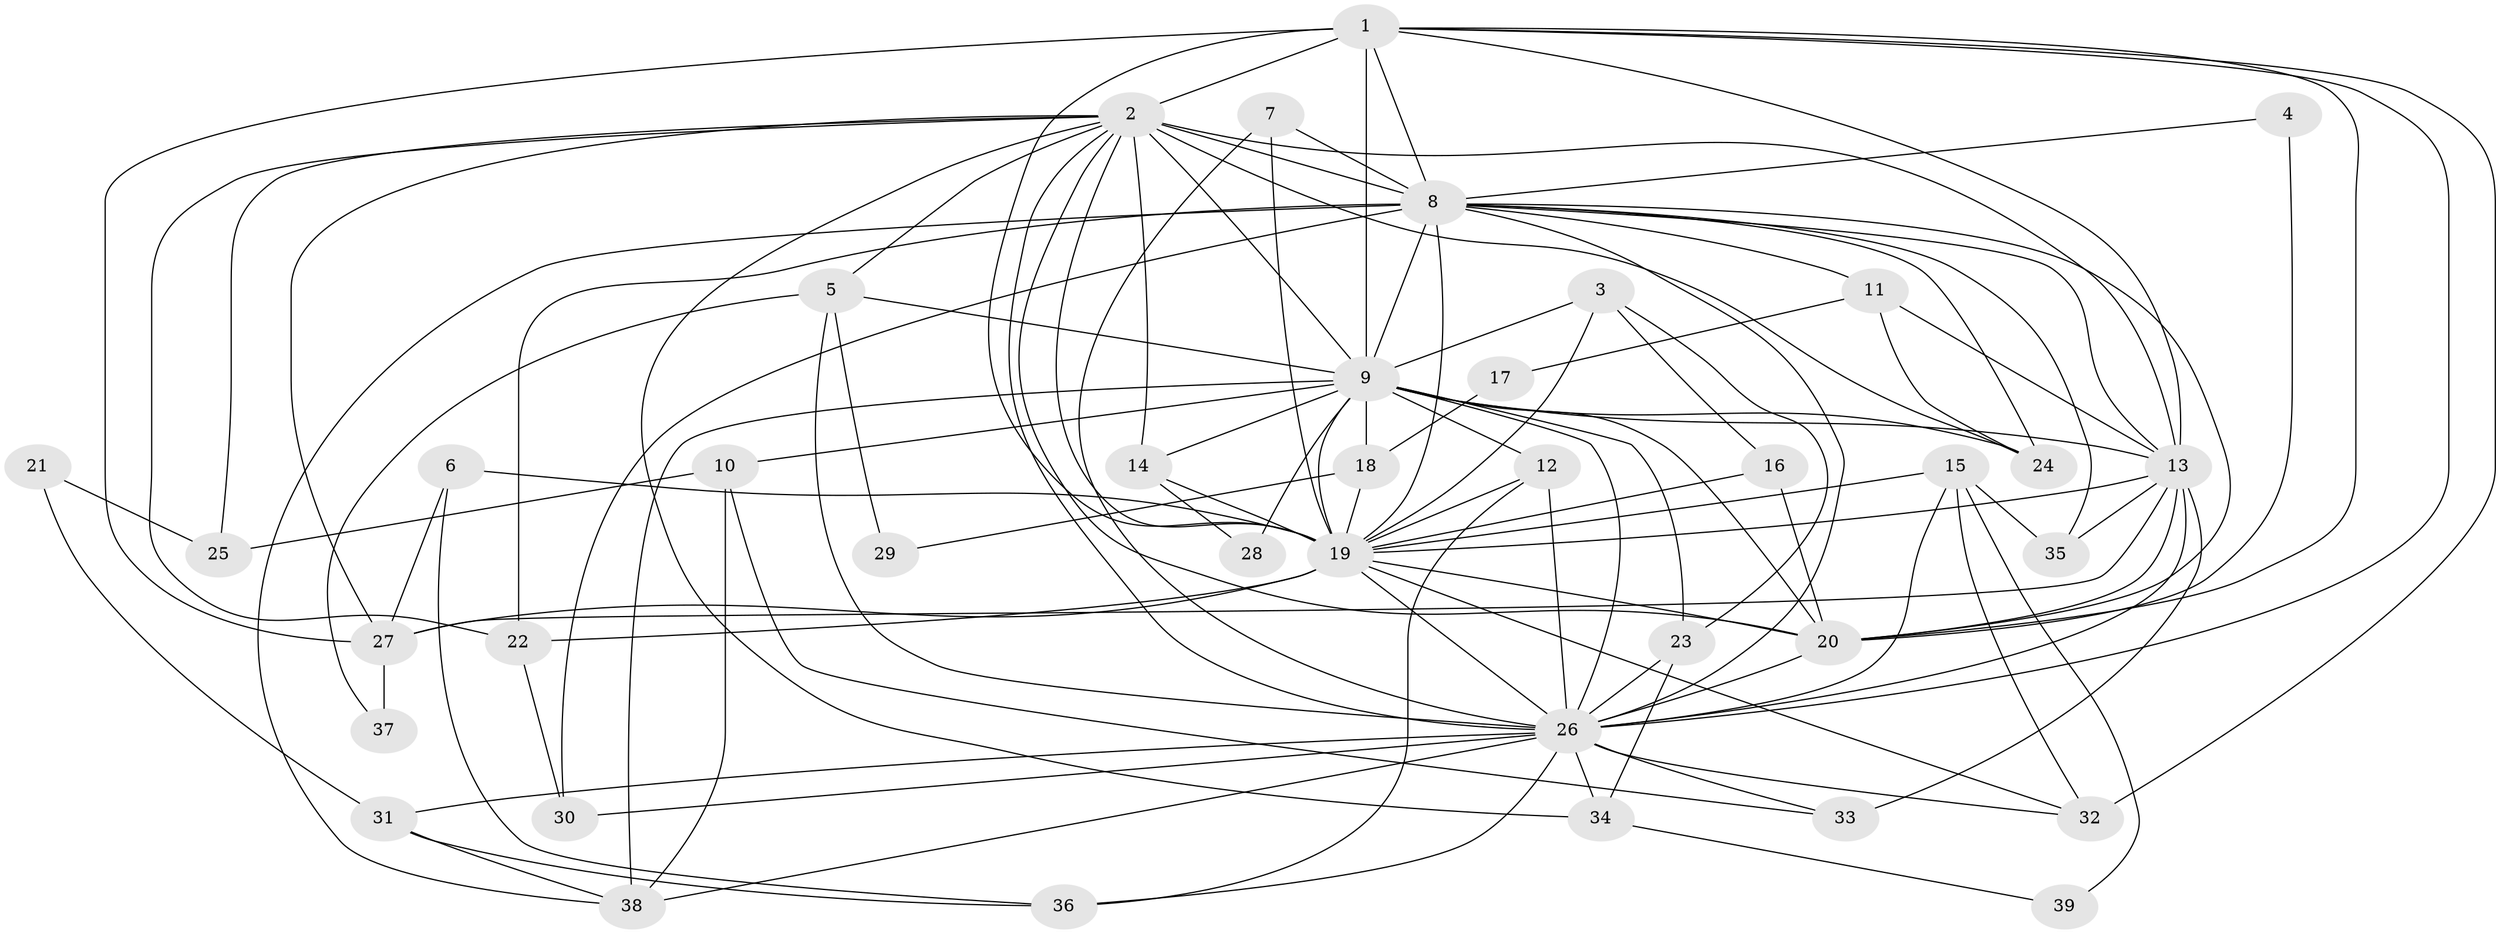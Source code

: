 // original degree distribution, {24: 0.01282051282051282, 20: 0.02564102564102564, 18: 0.02564102564102564, 21: 0.01282051282051282, 14: 0.01282051282051282, 13: 0.01282051282051282, 15: 0.01282051282051282, 10: 0.01282051282051282, 5: 0.038461538461538464, 2: 0.5256410256410257, 6: 0.02564102564102564, 4: 0.1794871794871795, 3: 0.10256410256410256}
// Generated by graph-tools (version 1.1) at 2025/01/03/09/25 03:01:22]
// undirected, 39 vertices, 110 edges
graph export_dot {
graph [start="1"]
  node [color=gray90,style=filled];
  1;
  2;
  3;
  4;
  5;
  6;
  7;
  8;
  9;
  10;
  11;
  12;
  13;
  14;
  15;
  16;
  17;
  18;
  19;
  20;
  21;
  22;
  23;
  24;
  25;
  26;
  27;
  28;
  29;
  30;
  31;
  32;
  33;
  34;
  35;
  36;
  37;
  38;
  39;
  1 -- 2 [weight=3.0];
  1 -- 8 [weight=2.0];
  1 -- 9 [weight=5.0];
  1 -- 13 [weight=2.0];
  1 -- 19 [weight=3.0];
  1 -- 20 [weight=2.0];
  1 -- 26 [weight=2.0];
  1 -- 27 [weight=1.0];
  1 -- 32 [weight=1.0];
  2 -- 5 [weight=1.0];
  2 -- 8 [weight=1.0];
  2 -- 9 [weight=2.0];
  2 -- 13 [weight=1.0];
  2 -- 14 [weight=1.0];
  2 -- 19 [weight=1.0];
  2 -- 20 [weight=1.0];
  2 -- 22 [weight=1.0];
  2 -- 24 [weight=1.0];
  2 -- 25 [weight=2.0];
  2 -- 26 [weight=1.0];
  2 -- 27 [weight=1.0];
  2 -- 34 [weight=1.0];
  3 -- 9 [weight=1.0];
  3 -- 16 [weight=1.0];
  3 -- 19 [weight=1.0];
  3 -- 23 [weight=1.0];
  4 -- 8 [weight=1.0];
  4 -- 20 [weight=1.0];
  5 -- 9 [weight=1.0];
  5 -- 26 [weight=1.0];
  5 -- 29 [weight=1.0];
  5 -- 37 [weight=1.0];
  6 -- 19 [weight=1.0];
  6 -- 27 [weight=1.0];
  6 -- 36 [weight=1.0];
  7 -- 8 [weight=1.0];
  7 -- 19 [weight=1.0];
  7 -- 26 [weight=1.0];
  8 -- 9 [weight=4.0];
  8 -- 11 [weight=1.0];
  8 -- 13 [weight=1.0];
  8 -- 19 [weight=1.0];
  8 -- 20 [weight=2.0];
  8 -- 22 [weight=1.0];
  8 -- 24 [weight=1.0];
  8 -- 26 [weight=1.0];
  8 -- 30 [weight=1.0];
  8 -- 35 [weight=1.0];
  8 -- 38 [weight=1.0];
  9 -- 10 [weight=1.0];
  9 -- 12 [weight=1.0];
  9 -- 13 [weight=2.0];
  9 -- 14 [weight=1.0];
  9 -- 18 [weight=2.0];
  9 -- 19 [weight=3.0];
  9 -- 20 [weight=3.0];
  9 -- 23 [weight=1.0];
  9 -- 24 [weight=2.0];
  9 -- 26 [weight=3.0];
  9 -- 28 [weight=2.0];
  9 -- 38 [weight=1.0];
  10 -- 25 [weight=1.0];
  10 -- 33 [weight=1.0];
  10 -- 38 [weight=1.0];
  11 -- 13 [weight=1.0];
  11 -- 17 [weight=1.0];
  11 -- 24 [weight=1.0];
  12 -- 19 [weight=1.0];
  12 -- 26 [weight=1.0];
  12 -- 36 [weight=1.0];
  13 -- 19 [weight=2.0];
  13 -- 20 [weight=1.0];
  13 -- 26 [weight=1.0];
  13 -- 27 [weight=1.0];
  13 -- 33 [weight=2.0];
  13 -- 35 [weight=1.0];
  14 -- 19 [weight=1.0];
  14 -- 28 [weight=1.0];
  15 -- 19 [weight=1.0];
  15 -- 26 [weight=1.0];
  15 -- 32 [weight=1.0];
  15 -- 35 [weight=1.0];
  15 -- 39 [weight=1.0];
  16 -- 19 [weight=1.0];
  16 -- 20 [weight=1.0];
  17 -- 18 [weight=1.0];
  18 -- 19 [weight=1.0];
  18 -- 29 [weight=1.0];
  19 -- 20 [weight=2.0];
  19 -- 22 [weight=1.0];
  19 -- 26 [weight=1.0];
  19 -- 27 [weight=1.0];
  19 -- 32 [weight=1.0];
  20 -- 26 [weight=1.0];
  21 -- 25 [weight=1.0];
  21 -- 31 [weight=1.0];
  22 -- 30 [weight=1.0];
  23 -- 26 [weight=1.0];
  23 -- 34 [weight=1.0];
  26 -- 30 [weight=1.0];
  26 -- 31 [weight=1.0];
  26 -- 32 [weight=1.0];
  26 -- 33 [weight=1.0];
  26 -- 34 [weight=1.0];
  26 -- 36 [weight=1.0];
  26 -- 38 [weight=1.0];
  27 -- 37 [weight=1.0];
  31 -- 36 [weight=1.0];
  31 -- 38 [weight=1.0];
  34 -- 39 [weight=1.0];
}
